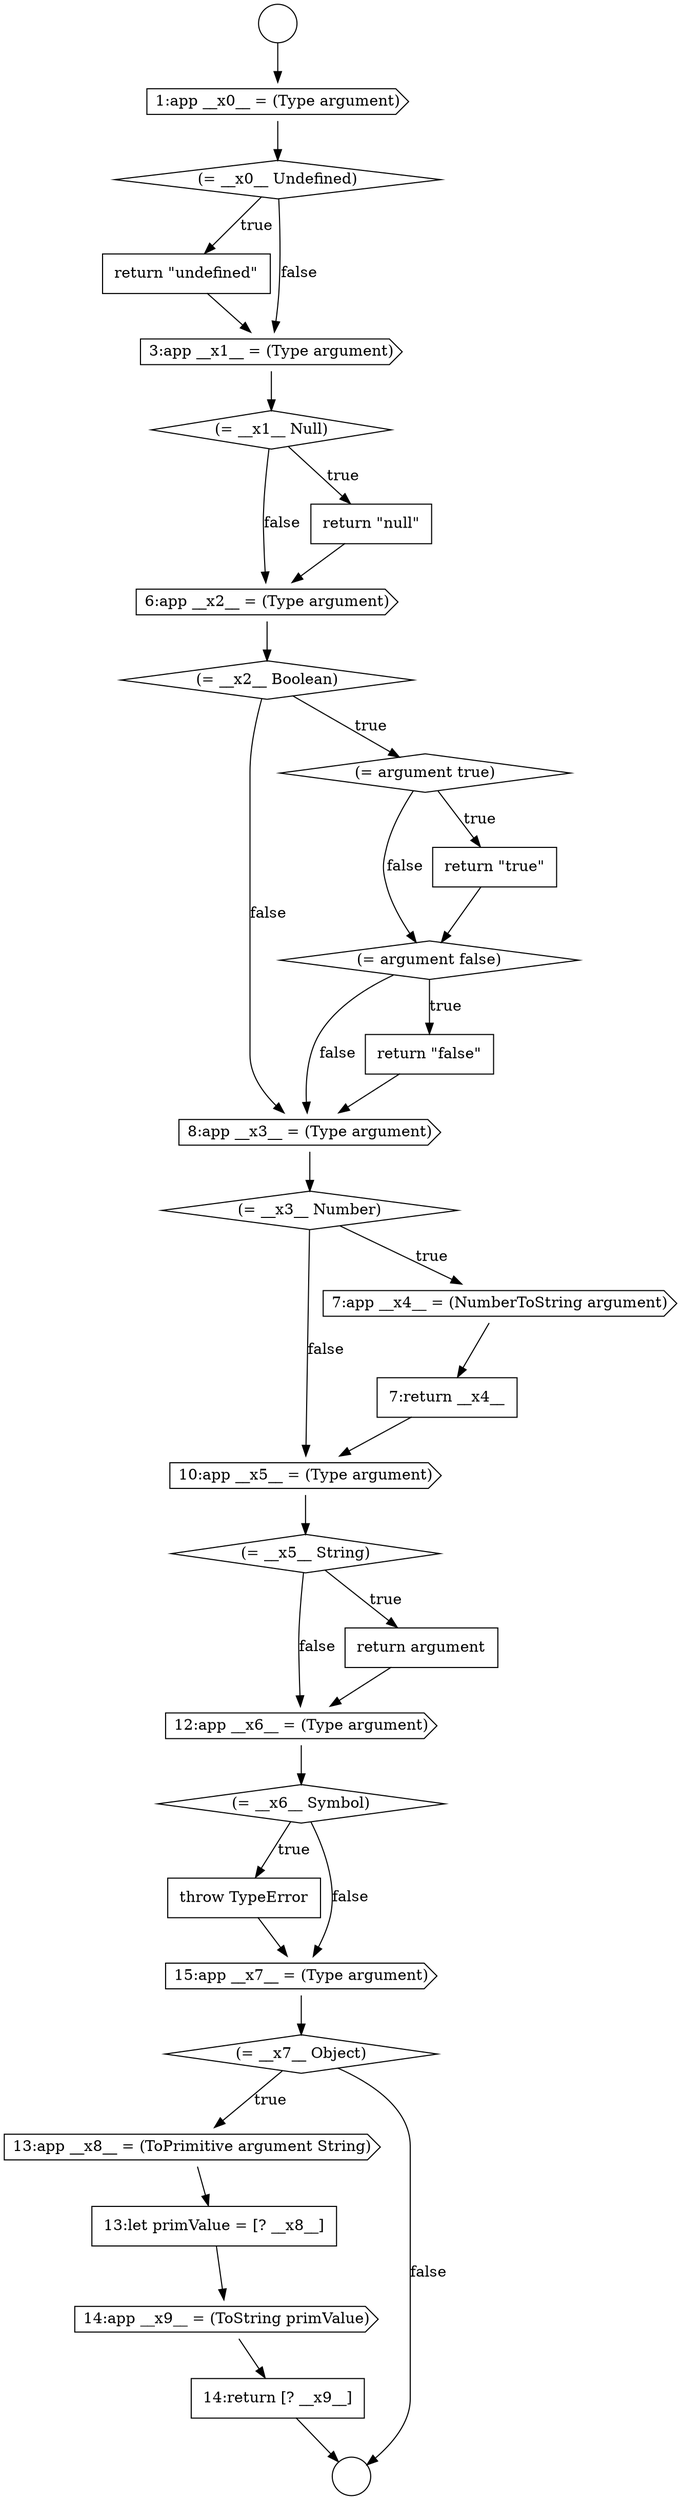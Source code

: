 digraph {
  node19572 [shape=diamond, label=<<font color="black">(= __x3__ Number)</font>> color="black" fillcolor="white" style=filled]
  node19575 [shape=cds, label=<<font color="black">10:app __x5__ = (Type argument)</font>> color="black" fillcolor="white" style=filled]
  node19561 [shape=none, margin=0, label=<<font color="black">
    <table border="0" cellborder="1" cellspacing="0" cellpadding="10">
      <tr><td align="left">return &quot;undefined&quot;</td></tr>
    </table>
  </font>> color="black" fillcolor="white" style=filled]
  node19585 [shape=cds, label=<<font color="black">14:app __x9__ = (ToString primValue)</font>> color="black" fillcolor="white" style=filled]
  node19571 [shape=cds, label=<<font color="black">8:app __x3__ = (Type argument)</font>> color="black" fillcolor="white" style=filled]
  node19566 [shape=diamond, label=<<font color="black">(= __x2__ Boolean)</font>> color="black" fillcolor="white" style=filled]
  node19583 [shape=cds, label=<<font color="black">13:app __x8__ = (ToPrimitive argument String)</font>> color="black" fillcolor="white" style=filled]
  node19570 [shape=none, margin=0, label=<<font color="black">
    <table border="0" cellborder="1" cellspacing="0" cellpadding="10">
      <tr><td align="left">return &quot;false&quot;</td></tr>
    </table>
  </font>> color="black" fillcolor="white" style=filled]
  node19560 [shape=diamond, label=<<font color="black">(= __x0__ Undefined)</font>> color="black" fillcolor="white" style=filled]
  node19580 [shape=none, margin=0, label=<<font color="black">
    <table border="0" cellborder="1" cellspacing="0" cellpadding="10">
      <tr><td align="left">throw TypeError</td></tr>
    </table>
  </font>> color="black" fillcolor="white" style=filled]
  node19563 [shape=diamond, label=<<font color="black">(= __x1__ Null)</font>> color="black" fillcolor="white" style=filled]
  node19584 [shape=none, margin=0, label=<<font color="black">
    <table border="0" cellborder="1" cellspacing="0" cellpadding="10">
      <tr><td align="left">13:let primValue = [? __x8__]</td></tr>
    </table>
  </font>> color="black" fillcolor="white" style=filled]
  node19569 [shape=diamond, label=<<font color="black">(= argument false)</font>> color="black" fillcolor="white" style=filled]
  node19559 [shape=cds, label=<<font color="black">1:app __x0__ = (Type argument)</font>> color="black" fillcolor="white" style=filled]
  node19586 [shape=none, margin=0, label=<<font color="black">
    <table border="0" cellborder="1" cellspacing="0" cellpadding="10">
      <tr><td align="left">14:return [? __x9__]</td></tr>
    </table>
  </font>> color="black" fillcolor="white" style=filled]
  node19582 [shape=diamond, label=<<font color="black">(= __x7__ Object)</font>> color="black" fillcolor="white" style=filled]
  node19565 [shape=cds, label=<<font color="black">6:app __x2__ = (Type argument)</font>> color="black" fillcolor="white" style=filled]
  node19557 [shape=circle label=" " color="black" fillcolor="white" style=filled]
  node19578 [shape=cds, label=<<font color="black">12:app __x6__ = (Type argument)</font>> color="black" fillcolor="white" style=filled]
  node19579 [shape=diamond, label=<<font color="black">(= __x6__ Symbol)</font>> color="black" fillcolor="white" style=filled]
  node19562 [shape=cds, label=<<font color="black">3:app __x1__ = (Type argument)</font>> color="black" fillcolor="white" style=filled]
  node19567 [shape=diamond, label=<<font color="black">(= argument true)</font>> color="black" fillcolor="white" style=filled]
  node19574 [shape=none, margin=0, label=<<font color="black">
    <table border="0" cellborder="1" cellspacing="0" cellpadding="10">
      <tr><td align="left">7:return __x4__</td></tr>
    </table>
  </font>> color="black" fillcolor="white" style=filled]
  node19581 [shape=cds, label=<<font color="black">15:app __x7__ = (Type argument)</font>> color="black" fillcolor="white" style=filled]
  node19576 [shape=diamond, label=<<font color="black">(= __x5__ String)</font>> color="black" fillcolor="white" style=filled]
  node19577 [shape=none, margin=0, label=<<font color="black">
    <table border="0" cellborder="1" cellspacing="0" cellpadding="10">
      <tr><td align="left">return argument</td></tr>
    </table>
  </font>> color="black" fillcolor="white" style=filled]
  node19564 [shape=none, margin=0, label=<<font color="black">
    <table border="0" cellborder="1" cellspacing="0" cellpadding="10">
      <tr><td align="left">return &quot;null&quot;</td></tr>
    </table>
  </font>> color="black" fillcolor="white" style=filled]
  node19558 [shape=circle label=" " color="black" fillcolor="white" style=filled]
  node19573 [shape=cds, label=<<font color="black">7:app __x4__ = (NumberToString argument)</font>> color="black" fillcolor="white" style=filled]
  node19568 [shape=none, margin=0, label=<<font color="black">
    <table border="0" cellborder="1" cellspacing="0" cellpadding="10">
      <tr><td align="left">return &quot;true&quot;</td></tr>
    </table>
  </font>> color="black" fillcolor="white" style=filled]
  node19568 -> node19569 [ color="black"]
  node19569 -> node19570 [label=<<font color="black">true</font>> color="black"]
  node19569 -> node19571 [label=<<font color="black">false</font>> color="black"]
  node19561 -> node19562 [ color="black"]
  node19557 -> node19559 [ color="black"]
  node19559 -> node19560 [ color="black"]
  node19585 -> node19586 [ color="black"]
  node19564 -> node19565 [ color="black"]
  node19581 -> node19582 [ color="black"]
  node19586 -> node19558 [ color="black"]
  node19577 -> node19578 [ color="black"]
  node19578 -> node19579 [ color="black"]
  node19572 -> node19573 [label=<<font color="black">true</font>> color="black"]
  node19572 -> node19575 [label=<<font color="black">false</font>> color="black"]
  node19582 -> node19583 [label=<<font color="black">true</font>> color="black"]
  node19582 -> node19558 [label=<<font color="black">false</font>> color="black"]
  node19575 -> node19576 [ color="black"]
  node19583 -> node19584 [ color="black"]
  node19562 -> node19563 [ color="black"]
  node19570 -> node19571 [ color="black"]
  node19563 -> node19564 [label=<<font color="black">true</font>> color="black"]
  node19563 -> node19565 [label=<<font color="black">false</font>> color="black"]
  node19579 -> node19580 [label=<<font color="black">true</font>> color="black"]
  node19579 -> node19581 [label=<<font color="black">false</font>> color="black"]
  node19566 -> node19567 [label=<<font color="black">true</font>> color="black"]
  node19566 -> node19571 [label=<<font color="black">false</font>> color="black"]
  node19584 -> node19585 [ color="black"]
  node19573 -> node19574 [ color="black"]
  node19567 -> node19568 [label=<<font color="black">true</font>> color="black"]
  node19567 -> node19569 [label=<<font color="black">false</font>> color="black"]
  node19565 -> node19566 [ color="black"]
  node19560 -> node19561 [label=<<font color="black">true</font>> color="black"]
  node19560 -> node19562 [label=<<font color="black">false</font>> color="black"]
  node19574 -> node19575 [ color="black"]
  node19580 -> node19581 [ color="black"]
  node19576 -> node19577 [label=<<font color="black">true</font>> color="black"]
  node19576 -> node19578 [label=<<font color="black">false</font>> color="black"]
  node19571 -> node19572 [ color="black"]
}
